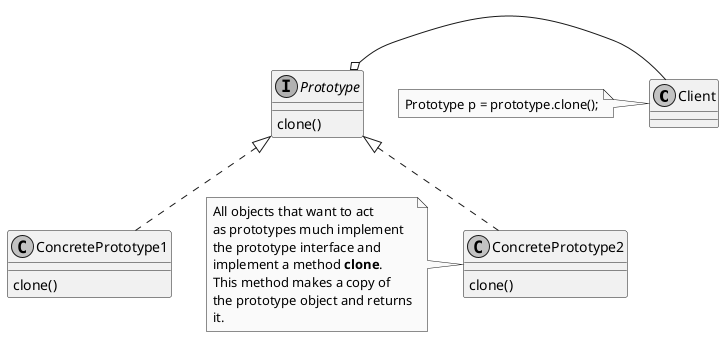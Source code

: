 @startuml
skinparam monochrome true

class Client {
}
note left of Client
    Prototype p = prototype.clone();
end note

Interface Prototype {
    clone()
}

class ConcretePrototype1 {
    clone()
}
class ConcretePrototype2 {
    clone()
}

note left of ConcretePrototype2
    All objects that want to act
    as prototypes much implement
    the prototype interface and
    implement a method <b>clone</b>.
    This method makes a copy of
    the prototype object and returns
    it.
end note

Client -l-o Prototype
Prototype <|.. ConcretePrototype1
Prototype <|.. ConcretePrototype2

@enduml